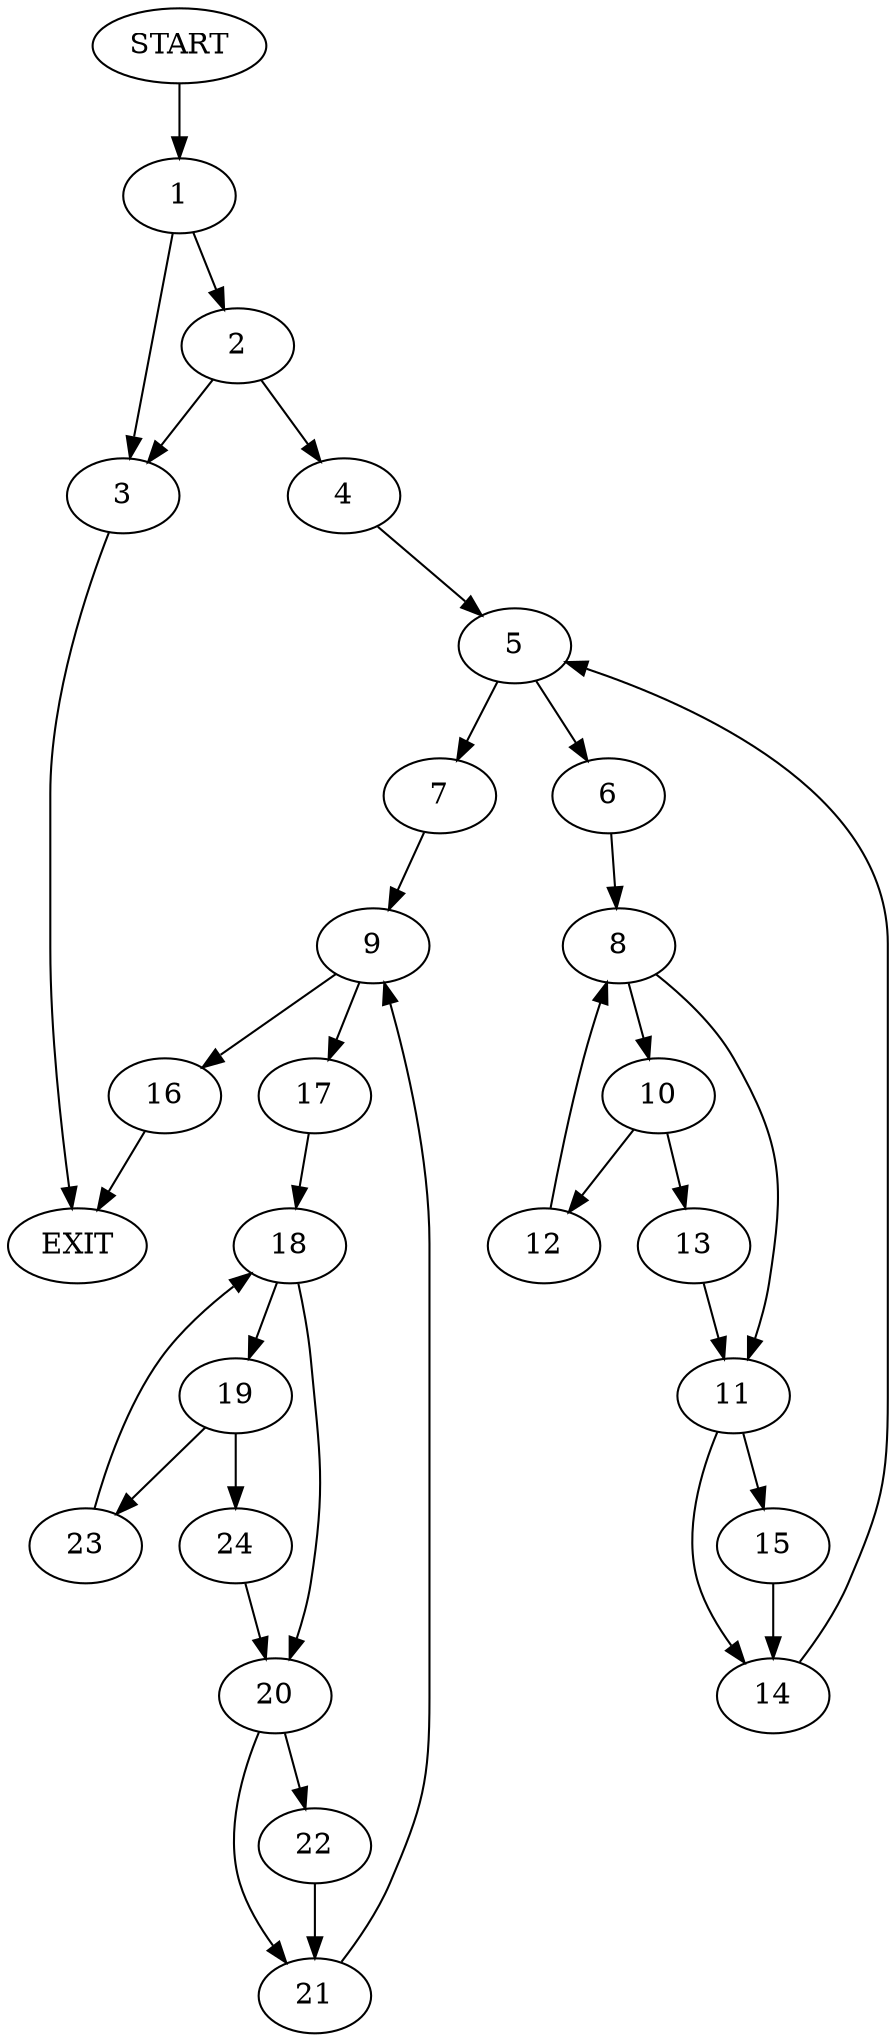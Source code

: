 digraph {
0 [label="START"]
25 [label="EXIT"]
0 -> 1
1 -> 2
1 -> 3
2 -> 4
2 -> 3
3 -> 25
4 -> 5
5 -> 6
5 -> 7
6 -> 8
7 -> 9
8 -> 10
8 -> 11
10 -> 12
10 -> 13
11 -> 14
11 -> 15
13 -> 11
12 -> 8
15 -> 14
14 -> 5
9 -> 16
9 -> 17
17 -> 18
16 -> 25
18 -> 19
18 -> 20
20 -> 21
20 -> 22
19 -> 23
19 -> 24
24 -> 20
23 -> 18
21 -> 9
22 -> 21
}
